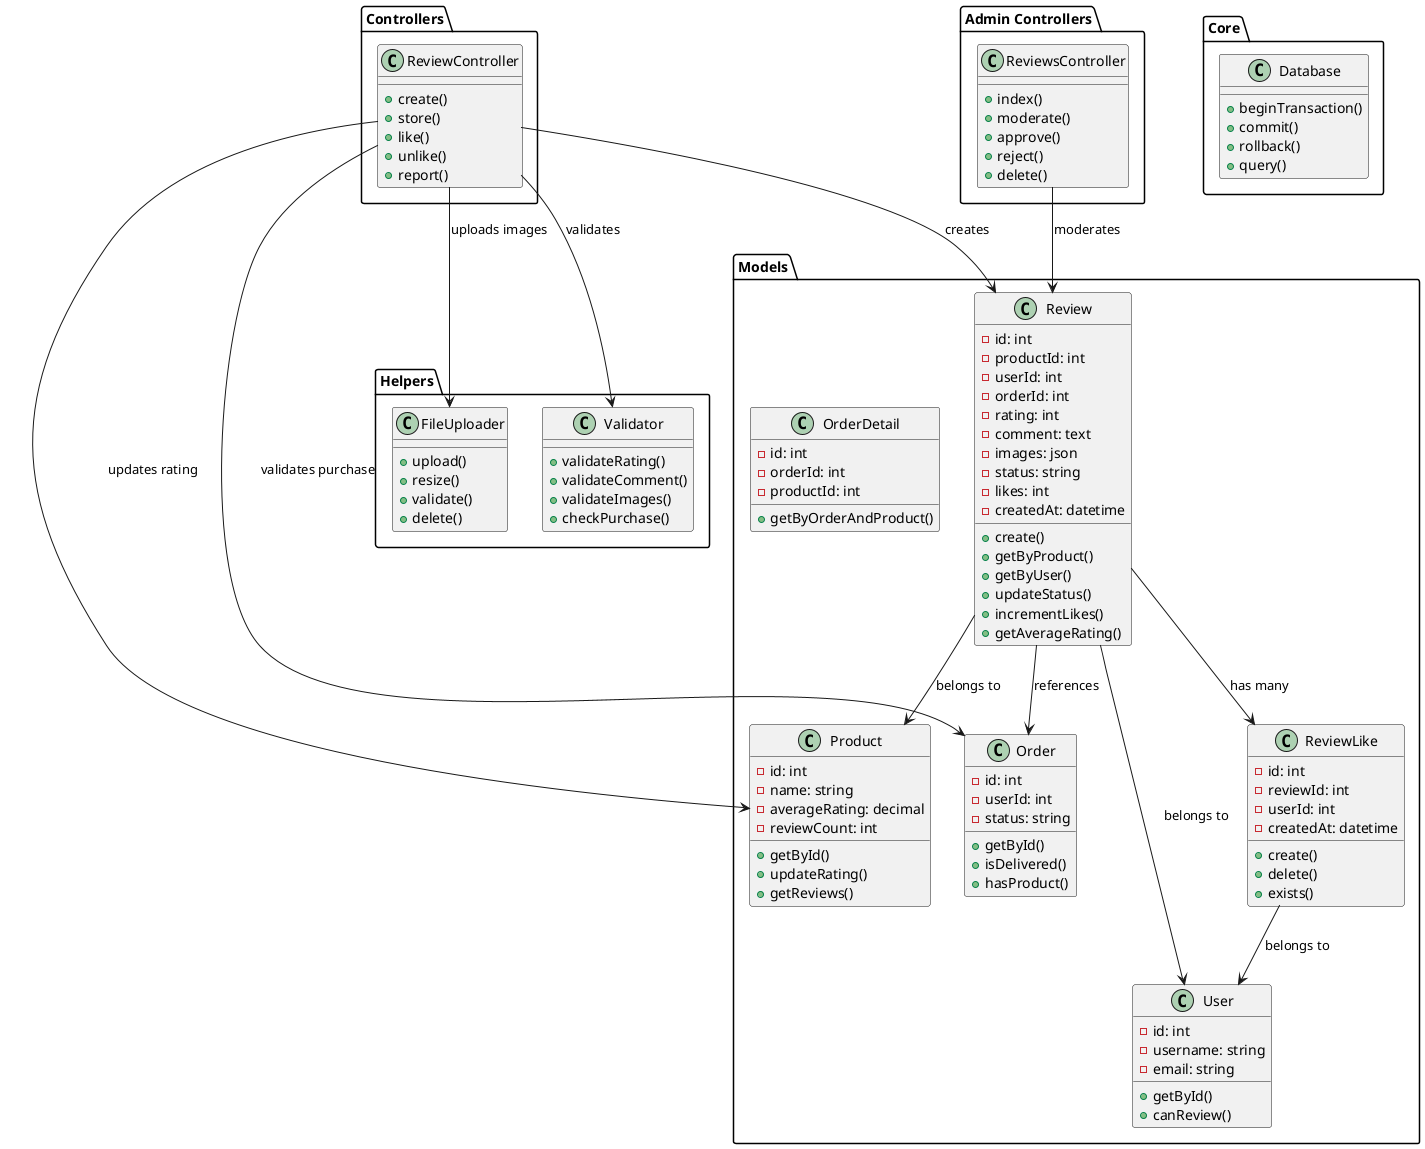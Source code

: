 @startuml Product Review - Class Diagram

!define ENTITY class
!define CONTROLLER class
!define SERVICE class

package "Controllers" {
    CONTROLLER ReviewController {
        +create()
        +store()
        +like()
        +unlike()
        +report()
    }
}

package "Admin Controllers" {
    CONTROLLER ReviewsController {
        +index()
        +moderate()
        +approve()
        +reject()
        +delete()
    }
}

package "Models" {
    ENTITY Review {
        -id: int
        -productId: int
        -userId: int
        -orderId: int
        -rating: int
        -comment: text
        -images: json
        -status: string
        -likes: int
        -createdAt: datetime
        +create()
        +getByProduct()
        +getByUser()
        +updateStatus()
        +incrementLikes()
        +getAverageRating()
    }

    ENTITY Product {
        -id: int
        -name: string
        -averageRating: decimal
        -reviewCount: int
        +getById()
        +updateRating()
        +getReviews()
    }

    ENTITY User {
        -id: int
        -username: string
        -email: string
        +getById()
        +canReview()
    }

    ENTITY Order {
        -id: int
        -userId: int
        -status: string
        +getById()
        +isDelivered()
        +hasProduct()
    }

    ENTITY OrderDetail {
        -id: int
        -orderId: int
        -productId: int
        +getByOrderAndProduct()
    }

    ENTITY ReviewLike {
        -id: int
        -reviewId: int
        -userId: int
        -createdAt: datetime
        +create()
        +delete()
        +exists()
    }
}

package "Helpers" {
    SERVICE FileUploader {
        +upload()
        +resize()
        +validate()
        +delete()
    }

    SERVICE Validator {
        +validateRating()
        +validateComment()
        +validateImages()
        +checkPurchase()
    }
}

package "Core" {
    SERVICE Database {
        +beginTransaction()
        +commit()
        +rollback()
        +query()
    }
}

ReviewController --> Review : creates
ReviewController --> Product : updates rating
ReviewController --> Order : validates purchase
ReviewController --> FileUploader : uploads images
ReviewController --> Validator : validates
ReviewsController --> Review : moderates
Review --> Product : belongs to
Review --> User : belongs to
Review --> Order : references
Review --> ReviewLike : has many
ReviewLike --> User : belongs to

@enduml
